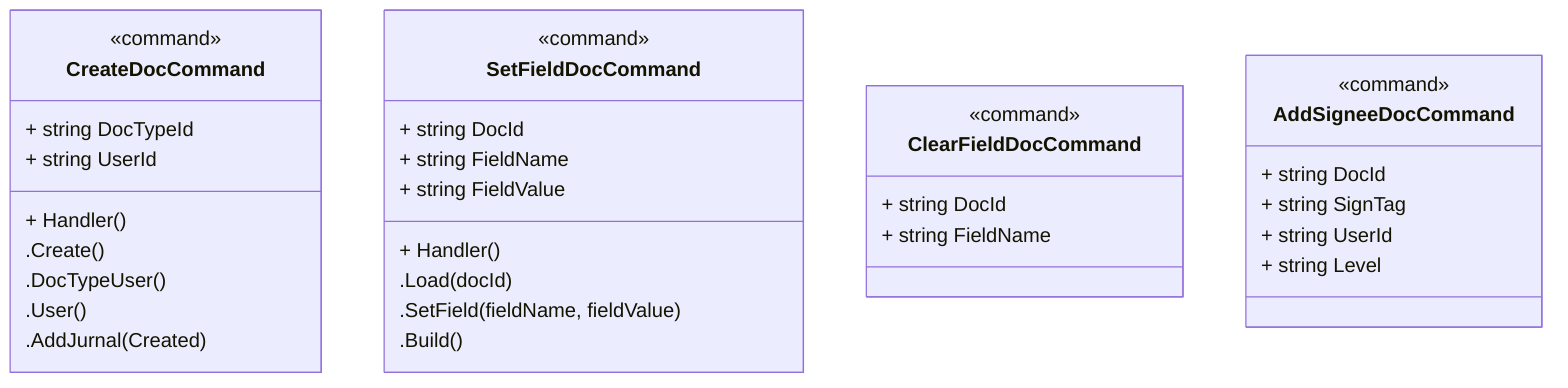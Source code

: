 classDiagram
	class CreateDocCommand{
		<<command>>
		+ string DocTypeId
		+ string UserId
		+ Handler()
		.Create()
		.DocTypeUser()
		.User()
		.AddJurnal(Created)
	}

	class SetFieldDocCommand{
		<<command>>
		+ string DocId
		+ string FieldName
		+ string FieldValue
		+ Handler()
		.Load(docId)
		.SetField(fieldName, fieldValue)
		.Build()

	}

	class ClearFieldDocCommand{
		<<command>>
		+ string DocId
		+ string FieldName
	}

	class AddSigneeDocCommand{
		<<command>>
		+ string DocId
		+ string SignTag
		+ string UserId
		+ string Level		
	}